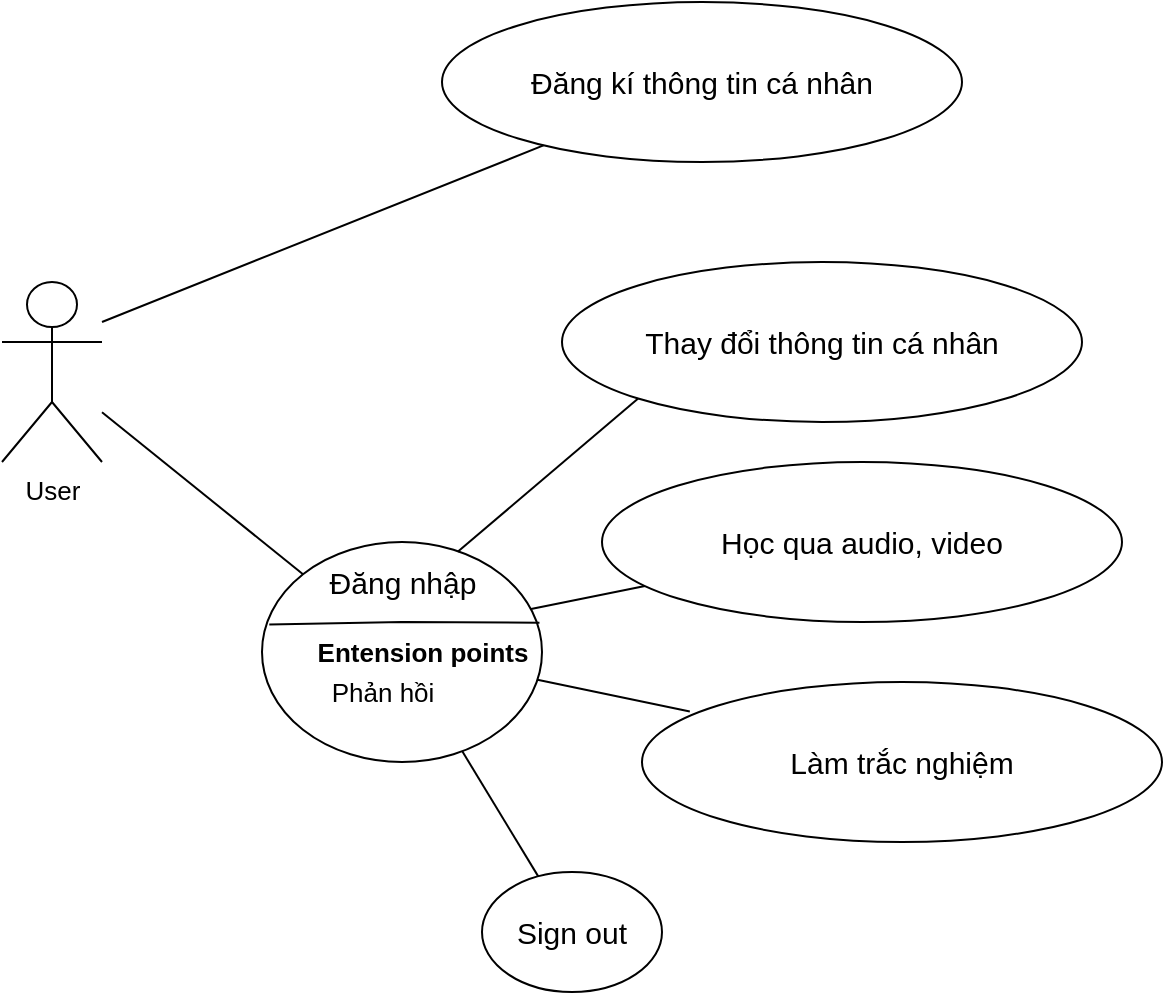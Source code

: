 <mxfile version="15.1.0" type="github">
  <diagram id="mu0sAg5Fal3KWtEGmvIp" name="Page-1">
    <mxGraphModel dx="1032" dy="588" grid="1" gridSize="10" guides="1" tooltips="1" connect="1" arrows="1" fold="1" page="1" pageScale="1" pageWidth="827" pageHeight="1169" math="0" shadow="0">
      <root>
        <mxCell id="0" />
        <mxCell id="1" parent="0" />
        <mxCell id="oxEmpA_iilb7ZVmoUZc9-2" value="User" style="shape=umlActor;verticalLabelPosition=bottom;verticalAlign=top;html=1;outlineConnect=0;fontSize=13;fontFamily=Helvetica;" vertex="1" parent="1">
          <mxGeometry x="120" y="260" width="50" height="90" as="geometry" />
        </mxCell>
        <mxCell id="oxEmpA_iilb7ZVmoUZc9-9" value="&lt;font style=&quot;font-size: 15px&quot;&gt;Đăng kí thông tin cá nhân&lt;/font&gt;" style="ellipse;whiteSpace=wrap;html=1;fontFamily=Helvetica;fontSize=13;" vertex="1" parent="1">
          <mxGeometry x="340" y="120" width="260" height="80" as="geometry" />
        </mxCell>
        <mxCell id="oxEmpA_iilb7ZVmoUZc9-12" value="" style="ellipse;whiteSpace=wrap;html=1;align=center;fontFamily=Helvetica;fontSize=13;strokeWidth=1;" vertex="1" parent="1">
          <mxGeometry x="250" y="390" width="140" height="110" as="geometry" />
        </mxCell>
        <mxCell id="oxEmpA_iilb7ZVmoUZc9-13" value="" style="endArrow=none;html=1;rounded=0;fontFamily=Helvetica;fontSize=13;exitX=0.026;exitY=0.375;exitDx=0;exitDy=0;exitPerimeter=0;entryX=0.991;entryY=0.367;entryDx=0;entryDy=0;entryPerimeter=0;" edge="1" parent="1" source="oxEmpA_iilb7ZVmoUZc9-12" target="oxEmpA_iilb7ZVmoUZc9-12">
          <mxGeometry relative="1" as="geometry">
            <mxPoint x="250" y="430" as="sourcePoint" />
            <mxPoint x="370" y="430" as="targetPoint" />
            <Array as="points">
              <mxPoint x="320" y="430" />
            </Array>
          </mxGeometry>
        </mxCell>
        <mxCell id="oxEmpA_iilb7ZVmoUZc9-14" value="&lt;font style=&quot;font-size: 15px&quot;&gt;Đăng nhập&lt;/font&gt;" style="text;html=1;align=center;verticalAlign=middle;resizable=0;points=[];autosize=1;strokeColor=none;fillColor=none;fontSize=13;fontFamily=Helvetica;" vertex="1" parent="1">
          <mxGeometry x="275" y="400" width="90" height="20" as="geometry" />
        </mxCell>
        <mxCell id="oxEmpA_iilb7ZVmoUZc9-15" value="&lt;b&gt;&lt;font style=&quot;font-size: 13px&quot;&gt;Entension points&lt;/font&gt;&lt;/b&gt;" style="text;html=1;align=center;verticalAlign=middle;resizable=0;points=[];autosize=1;strokeColor=none;fillColor=none;fontSize=13;fontFamily=Helvetica;" vertex="1" parent="1">
          <mxGeometry x="270" y="435" width="120" height="20" as="geometry" />
        </mxCell>
        <mxCell id="oxEmpA_iilb7ZVmoUZc9-16" value="Phản hồi" style="text;html=1;align=center;verticalAlign=middle;resizable=0;points=[];autosize=1;strokeColor=none;fillColor=none;fontSize=13;fontFamily=Helvetica;" vertex="1" parent="1">
          <mxGeometry x="275" y="455" width="70" height="20" as="geometry" />
        </mxCell>
        <mxCell id="oxEmpA_iilb7ZVmoUZc9-17" value="&lt;font style=&quot;font-size: 15px&quot;&gt;Thay đổi thông tin cá nhân&lt;/font&gt;" style="ellipse;whiteSpace=wrap;html=1;fontFamily=Helvetica;fontSize=13;" vertex="1" parent="1">
          <mxGeometry x="400" y="250" width="260" height="80" as="geometry" />
        </mxCell>
        <mxCell id="oxEmpA_iilb7ZVmoUZc9-18" value="&lt;span style=&quot;font-size: 15px&quot;&gt;Học qua audio, video&lt;/span&gt;" style="ellipse;whiteSpace=wrap;html=1;fontFamily=Helvetica;fontSize=13;" vertex="1" parent="1">
          <mxGeometry x="420" y="350" width="260" height="80" as="geometry" />
        </mxCell>
        <mxCell id="oxEmpA_iilb7ZVmoUZc9-19" value="&lt;span style=&quot;font-size: 15px&quot;&gt;Làm trắc nghiệm&lt;/span&gt;" style="ellipse;whiteSpace=wrap;html=1;fontFamily=Helvetica;fontSize=13;" vertex="1" parent="1">
          <mxGeometry x="440" y="460" width="260" height="80" as="geometry" />
        </mxCell>
        <mxCell id="oxEmpA_iilb7ZVmoUZc9-20" value="&lt;span style=&quot;font-size: 15px&quot;&gt;Sign out&lt;/span&gt;" style="ellipse;whiteSpace=wrap;html=1;fontFamily=Helvetica;fontSize=13;" vertex="1" parent="1">
          <mxGeometry x="360" y="555" width="90" height="60" as="geometry" />
        </mxCell>
        <mxCell id="oxEmpA_iilb7ZVmoUZc9-26" value="" style="endArrow=none;html=1;fontFamily=Helvetica;fontSize=13;" edge="1" parent="1" target="oxEmpA_iilb7ZVmoUZc9-9">
          <mxGeometry width="50" height="50" relative="1" as="geometry">
            <mxPoint x="170" y="280" as="sourcePoint" />
            <mxPoint x="220" y="230" as="targetPoint" />
          </mxGeometry>
        </mxCell>
        <mxCell id="oxEmpA_iilb7ZVmoUZc9-28" value="" style="endArrow=none;html=1;fontFamily=Helvetica;fontSize=13;entryX=0;entryY=0;entryDx=0;entryDy=0;" edge="1" parent="1" source="oxEmpA_iilb7ZVmoUZc9-2" target="oxEmpA_iilb7ZVmoUZc9-12">
          <mxGeometry width="50" height="50" relative="1" as="geometry">
            <mxPoint x="380" y="370" as="sourcePoint" />
            <mxPoint x="430" y="330" as="targetPoint" />
          </mxGeometry>
        </mxCell>
        <mxCell id="oxEmpA_iilb7ZVmoUZc9-29" value="" style="endArrow=none;html=1;fontFamily=Helvetica;fontSize=13;entryX=0;entryY=1;entryDx=0;entryDy=0;exitX=0.699;exitY=0.044;exitDx=0;exitDy=0;exitPerimeter=0;" edge="1" parent="1" source="oxEmpA_iilb7ZVmoUZc9-12" target="oxEmpA_iilb7ZVmoUZc9-17">
          <mxGeometry width="50" height="50" relative="1" as="geometry">
            <mxPoint x="380" y="370" as="sourcePoint" />
            <mxPoint x="430" y="320" as="targetPoint" />
          </mxGeometry>
        </mxCell>
        <mxCell id="oxEmpA_iilb7ZVmoUZc9-32" value="" style="endArrow=none;html=1;fontFamily=Helvetica;fontSize=13;exitX=0.961;exitY=0.305;exitDx=0;exitDy=0;exitPerimeter=0;" edge="1" parent="1" source="oxEmpA_iilb7ZVmoUZc9-12" target="oxEmpA_iilb7ZVmoUZc9-18">
          <mxGeometry width="50" height="50" relative="1" as="geometry">
            <mxPoint x="380" y="370" as="sourcePoint" />
            <mxPoint x="430" y="320" as="targetPoint" />
          </mxGeometry>
        </mxCell>
        <mxCell id="oxEmpA_iilb7ZVmoUZc9-33" value="" style="endArrow=none;html=1;fontFamily=Helvetica;fontSize=13;entryX=0.092;entryY=0.185;entryDx=0;entryDy=0;entryPerimeter=0;" edge="1" parent="1" source="oxEmpA_iilb7ZVmoUZc9-12" target="oxEmpA_iilb7ZVmoUZc9-19">
          <mxGeometry width="50" height="50" relative="1" as="geometry">
            <mxPoint x="380" y="370" as="sourcePoint" />
            <mxPoint x="430" y="320" as="targetPoint" />
          </mxGeometry>
        </mxCell>
        <mxCell id="oxEmpA_iilb7ZVmoUZc9-35" value="" style="endArrow=none;html=1;fontFamily=Helvetica;fontSize=13;" edge="1" parent="1" source="oxEmpA_iilb7ZVmoUZc9-12" target="oxEmpA_iilb7ZVmoUZc9-20">
          <mxGeometry width="50" height="50" relative="1" as="geometry">
            <mxPoint x="340" y="500" as="sourcePoint" />
            <mxPoint x="430" y="320" as="targetPoint" />
          </mxGeometry>
        </mxCell>
      </root>
    </mxGraphModel>
  </diagram>
</mxfile>
